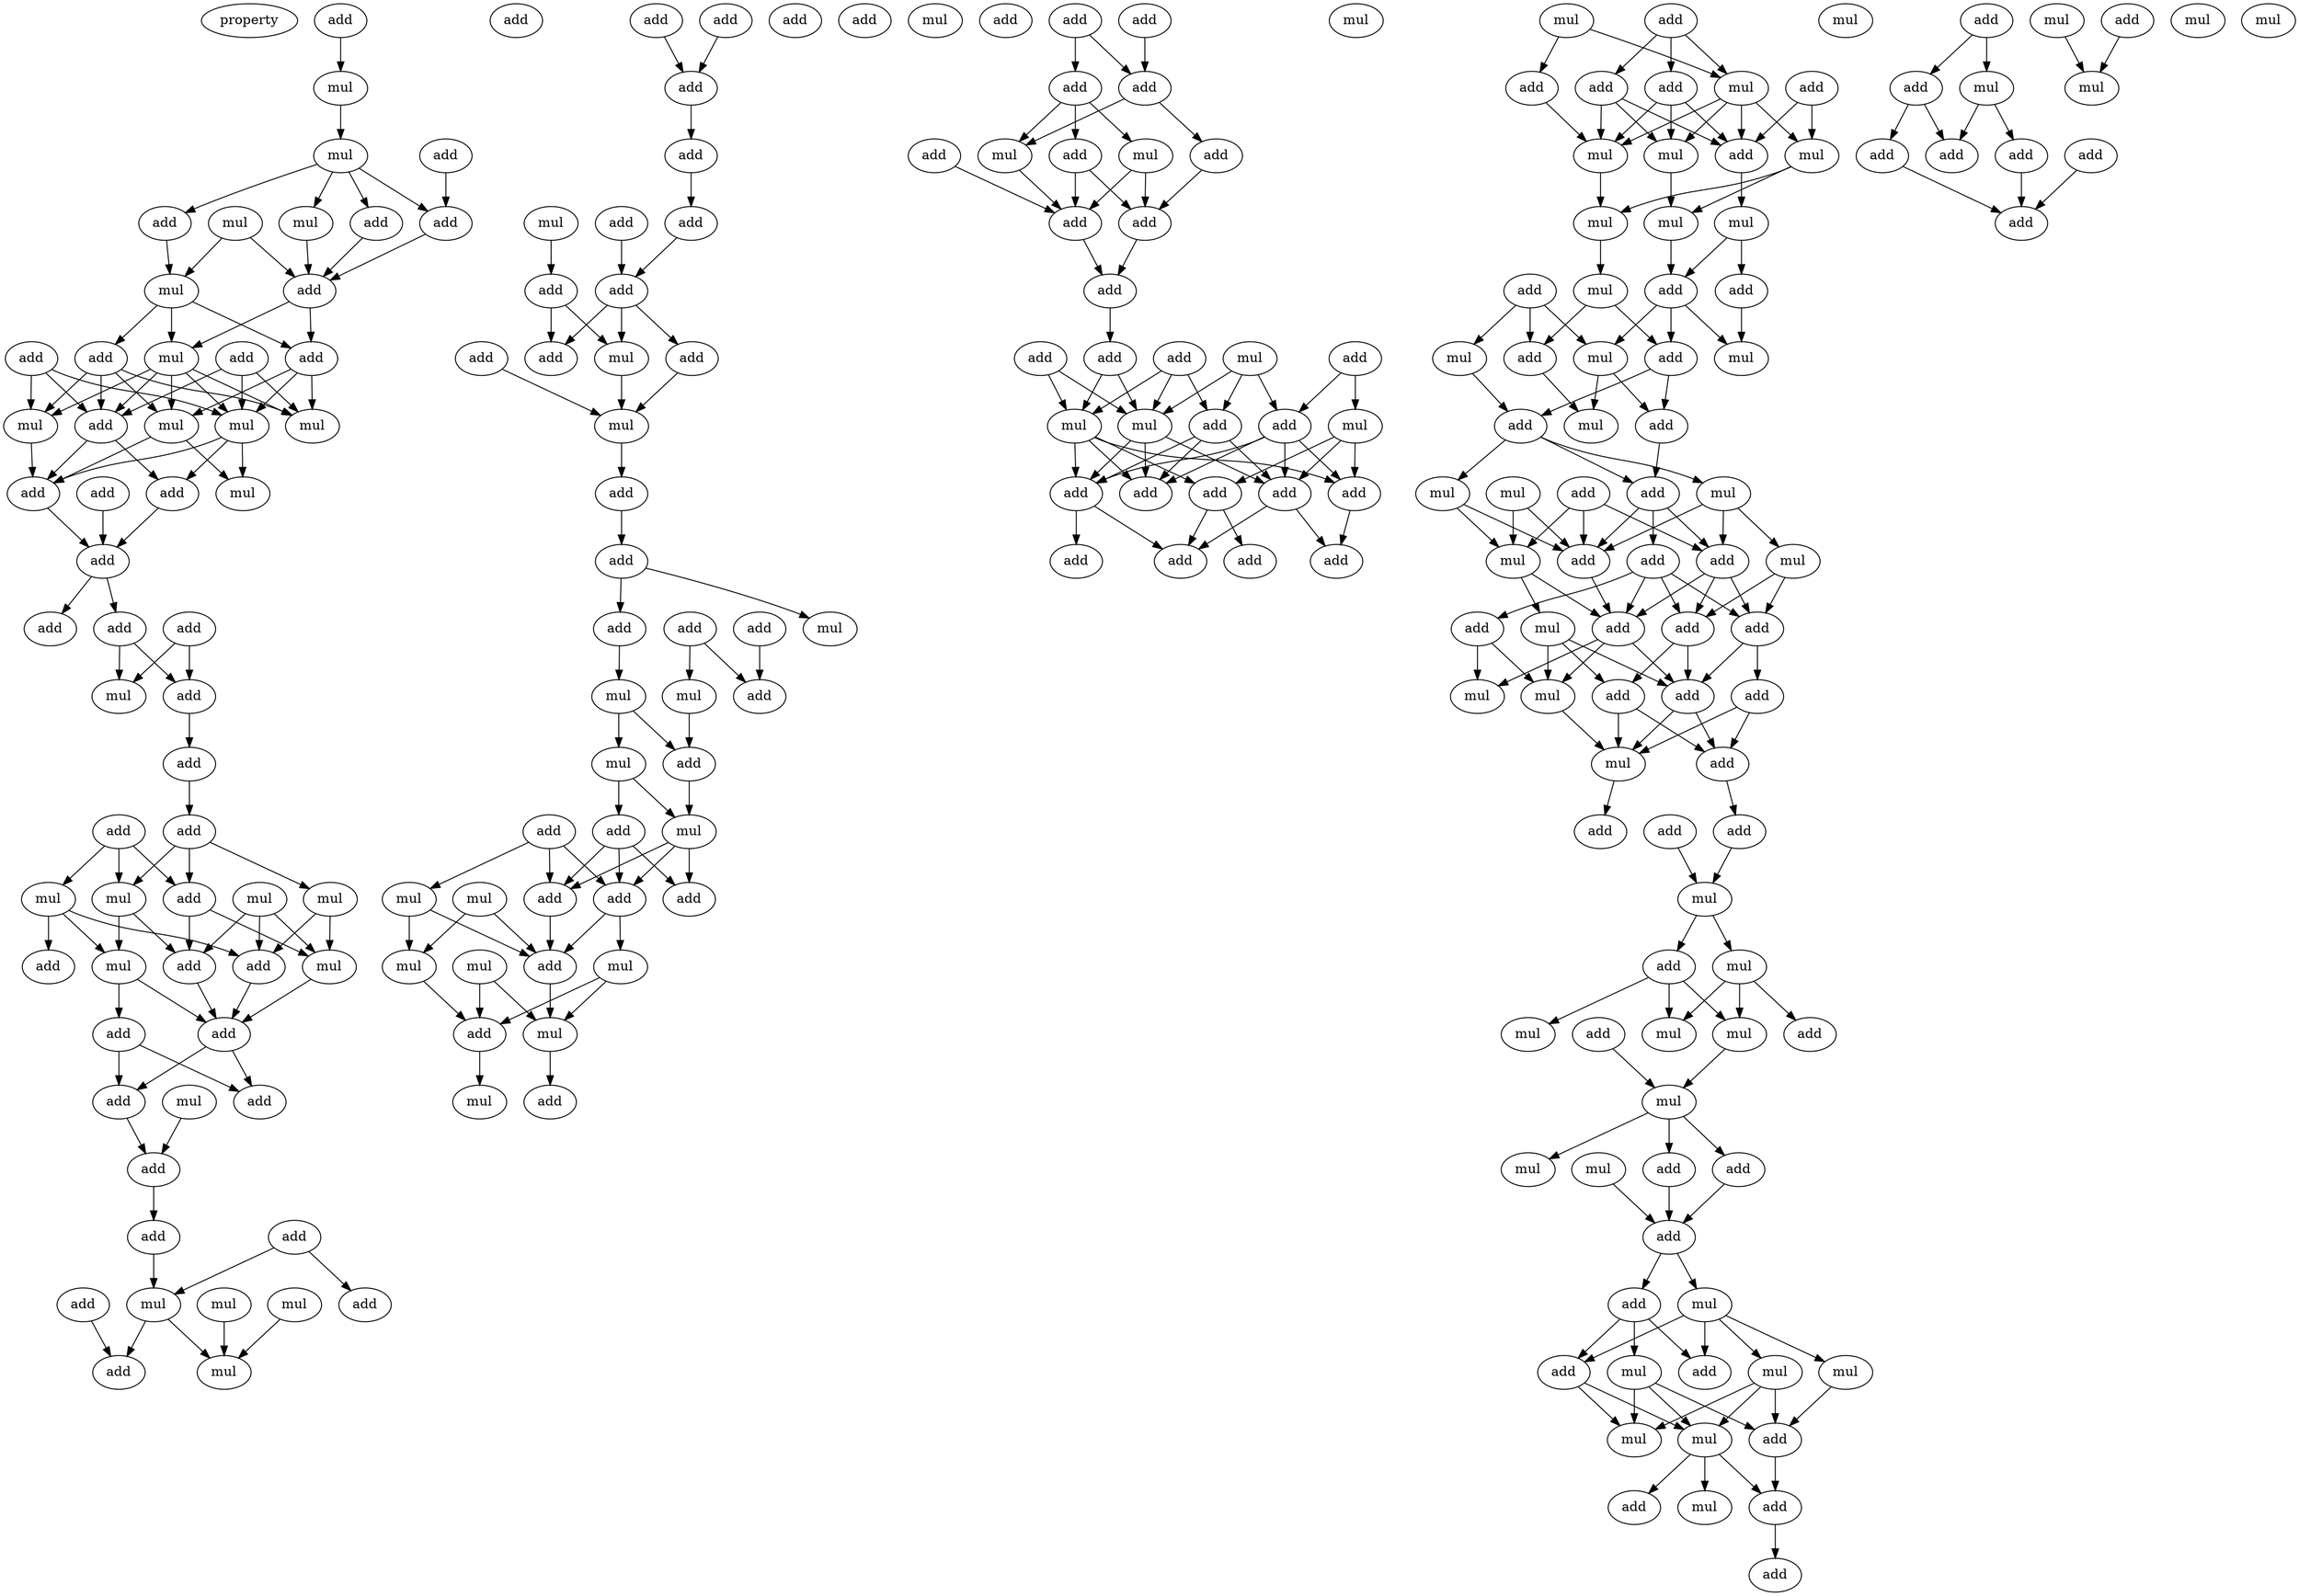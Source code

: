 digraph {
    node [fontcolor=black]
    property [mul=2,lf=2.0]
    0 [ label = add ];
    1 [ label = mul ];
    2 [ label = add ];
    3 [ label = mul ];
    4 [ label = add ];
    5 [ label = mul ];
    6 [ label = add ];
    7 [ label = add ];
    8 [ label = mul ];
    9 [ label = mul ];
    10 [ label = add ];
    11 [ label = add ];
    12 [ label = add ];
    13 [ label = mul ];
    14 [ label = add ];
    15 [ label = add ];
    16 [ label = mul ];
    17 [ label = mul ];
    18 [ label = add ];
    19 [ label = mul ];
    20 [ label = mul ];
    21 [ label = mul ];
    22 [ label = add ];
    23 [ label = add ];
    24 [ label = add ];
    25 [ label = add ];
    26 [ label = add ];
    27 [ label = add ];
    28 [ label = add ];
    29 [ label = add ];
    30 [ label = mul ];
    31 [ label = add ];
    32 [ label = add ];
    33 [ label = add ];
    34 [ label = add ];
    35 [ label = mul ];
    36 [ label = mul ];
    37 [ label = mul ];
    38 [ label = add ];
    39 [ label = mul ];
    40 [ label = add ];
    41 [ label = mul ];
    42 [ label = add ];
    43 [ label = add ];
    44 [ label = mul ];
    45 [ label = add ];
    46 [ label = add ];
    47 [ label = add ];
    48 [ label = add ];
    49 [ label = mul ];
    50 [ label = add ];
    51 [ label = add ];
    52 [ label = add ];
    53 [ label = mul ];
    54 [ label = mul ];
    55 [ label = add ];
    56 [ label = add ];
    57 [ label = mul ];
    58 [ label = add ];
    59 [ label = mul ];
    60 [ label = add ];
    61 [ label = add ];
    62 [ label = add ];
    63 [ label = add ];
    64 [ label = add ];
    65 [ label = add ];
    66 [ label = mul ];
    67 [ label = add ];
    68 [ label = add ];
    69 [ label = add ];
    70 [ label = add ];
    71 [ label = mul ];
    72 [ label = add ];
    73 [ label = add ];
    74 [ label = mul ];
    75 [ label = add ];
    76 [ label = add ];
    77 [ label = add ];
    78 [ label = add ];
    79 [ label = add ];
    80 [ label = add ];
    81 [ label = mul ];
    82 [ label = mul ];
    83 [ label = mul ];
    84 [ label = add ];
    85 [ label = mul ];
    86 [ label = add ];
    87 [ label = add ];
    88 [ label = mul ];
    89 [ label = add ];
    90 [ label = add ];
    91 [ label = mul ];
    92 [ label = add ];
    93 [ label = add ];
    94 [ label = mul ];
    95 [ label = mul ];
    96 [ label = add ];
    97 [ label = mul ];
    98 [ label = add ];
    99 [ label = mul ];
    100 [ label = mul ];
    101 [ label = add ];
    102 [ label = mul ];
    103 [ label = add ];
    104 [ label = add ];
    105 [ label = add ];
    106 [ label = mul ];
    107 [ label = add ];
    108 [ label = add ];
    109 [ label = mul ];
    110 [ label = add ];
    111 [ label = mul ];
    112 [ label = add ];
    113 [ label = add ];
    114 [ label = add ];
    115 [ label = add ];
    116 [ label = add ];
    117 [ label = add ];
    118 [ label = add ];
    119 [ label = add ];
    120 [ label = add ];
    121 [ label = mul ];
    122 [ label = mul ];
    123 [ label = mul ];
    124 [ label = add ];
    125 [ label = mul ];
    126 [ label = add ];
    127 [ label = add ];
    128 [ label = add ];
    129 [ label = add ];
    130 [ label = add ];
    131 [ label = add ];
    132 [ label = add ];
    133 [ label = add ];
    134 [ label = add ];
    135 [ label = add ];
    136 [ label = mul ];
    137 [ label = add ];
    138 [ label = mul ];
    139 [ label = add ];
    140 [ label = add ];
    141 [ label = add ];
    142 [ label = mul ];
    143 [ label = add ];
    144 [ label = mul ];
    145 [ label = mul ];
    146 [ label = add ];
    147 [ label = mul ];
    148 [ label = mul ];
    149 [ label = mul ];
    150 [ label = mul ];
    151 [ label = add ];
    152 [ label = add ];
    153 [ label = add ];
    154 [ label = mul ];
    155 [ label = mul ];
    156 [ label = add ];
    157 [ label = mul ];
    158 [ label = mul ];
    159 [ label = add ];
    160 [ label = mul ];
    161 [ label = add ];
    162 [ label = add ];
    163 [ label = add ];
    164 [ label = mul ];
    165 [ label = mul ];
    166 [ label = mul ];
    167 [ label = add ];
    168 [ label = add ];
    169 [ label = add ];
    170 [ label = add ];
    171 [ label = mul ];
    172 [ label = mul ];
    173 [ label = add ];
    174 [ label = mul ];
    175 [ label = add ];
    176 [ label = add ];
    177 [ label = add ];
    178 [ label = add ];
    179 [ label = mul ];
    180 [ label = mul ];
    181 [ label = add ];
    182 [ label = add ];
    183 [ label = add ];
    184 [ label = mul ];
    185 [ label = add ];
    186 [ label = add ];
    187 [ label = add ];
    188 [ label = mul ];
    189 [ label = mul ];
    190 [ label = add ];
    191 [ label = mul ];
    192 [ label = mul ];
    193 [ label = add ];
    194 [ label = mul ];
    195 [ label = add ];
    196 [ label = mul ];
    197 [ label = mul ];
    198 [ label = add ];
    199 [ label = mul ];
    200 [ label = mul ];
    201 [ label = add ];
    202 [ label = add ];
    203 [ label = add ];
    204 [ label = mul ];
    205 [ label = mul ];
    206 [ label = add ];
    207 [ label = mul ];
    208 [ label = mul ];
    209 [ label = add ];
    210 [ label = mul ];
    211 [ label = mul ];
    212 [ label = add ];
    213 [ label = mul ];
    214 [ label = add ];
    215 [ label = add ];
    216 [ label = add ];
    217 [ label = add ];
    218 [ label = mul ];
    219 [ label = mul ];
    220 [ label = add ];
    221 [ label = mul ];
    222 [ label = add ];
    223 [ label = mul ];
    224 [ label = mul ];
    225 [ label = add ];
    226 [ label = add ];
    227 [ label = add ];
    228 [ label = add ];
    229 [ label = add ];
    0 -> 1 [ name = 0 ];
    1 -> 3 [ name = 1 ];
    2 -> 7 [ name = 2 ];
    3 -> 4 [ name = 3 ];
    3 -> 6 [ name = 4 ];
    3 -> 7 [ name = 5 ];
    3 -> 8 [ name = 6 ];
    4 -> 9 [ name = 7 ];
    5 -> 9 [ name = 8 ];
    5 -> 10 [ name = 9 ];
    6 -> 10 [ name = 10 ];
    7 -> 10 [ name = 11 ];
    8 -> 10 [ name = 12 ];
    9 -> 11 [ name = 13 ];
    9 -> 12 [ name = 14 ];
    9 -> 13 [ name = 15 ];
    10 -> 11 [ name = 16 ];
    10 -> 13 [ name = 17 ];
    11 -> 16 [ name = 18 ];
    11 -> 17 [ name = 19 ];
    11 -> 19 [ name = 20 ];
    12 -> 16 [ name = 21 ];
    12 -> 17 [ name = 22 ];
    12 -> 18 [ name = 23 ];
    12 -> 20 [ name = 24 ];
    13 -> 16 [ name = 25 ];
    13 -> 17 [ name = 26 ];
    13 -> 18 [ name = 27 ];
    13 -> 19 [ name = 28 ];
    13 -> 20 [ name = 29 ];
    14 -> 18 [ name = 30 ];
    14 -> 19 [ name = 31 ];
    14 -> 20 [ name = 32 ];
    15 -> 16 [ name = 33 ];
    15 -> 18 [ name = 34 ];
    15 -> 19 [ name = 35 ];
    17 -> 21 [ name = 36 ];
    17 -> 22 [ name = 37 ];
    18 -> 22 [ name = 38 ];
    18 -> 24 [ name = 39 ];
    19 -> 21 [ name = 40 ];
    19 -> 22 [ name = 41 ];
    19 -> 24 [ name = 42 ];
    20 -> 22 [ name = 43 ];
    22 -> 25 [ name = 44 ];
    23 -> 25 [ name = 45 ];
    24 -> 25 [ name = 46 ];
    25 -> 26 [ name = 47 ];
    25 -> 27 [ name = 48 ];
    27 -> 30 [ name = 49 ];
    27 -> 31 [ name = 50 ];
    28 -> 30 [ name = 51 ];
    28 -> 31 [ name = 52 ];
    31 -> 32 [ name = 53 ];
    32 -> 33 [ name = 54 ];
    33 -> 36 [ name = 55 ];
    33 -> 38 [ name = 56 ];
    33 -> 39 [ name = 57 ];
    34 -> 36 [ name = 58 ];
    34 -> 37 [ name = 59 ];
    34 -> 38 [ name = 60 ];
    35 -> 40 [ name = 61 ];
    35 -> 43 [ name = 62 ];
    35 -> 44 [ name = 63 ];
    36 -> 41 [ name = 64 ];
    36 -> 43 [ name = 65 ];
    37 -> 40 [ name = 66 ];
    37 -> 41 [ name = 67 ];
    37 -> 42 [ name = 68 ];
    38 -> 43 [ name = 69 ];
    38 -> 44 [ name = 70 ];
    39 -> 40 [ name = 71 ];
    39 -> 44 [ name = 72 ];
    40 -> 45 [ name = 73 ];
    41 -> 45 [ name = 74 ];
    41 -> 46 [ name = 75 ];
    43 -> 45 [ name = 76 ];
    44 -> 45 [ name = 77 ];
    45 -> 47 [ name = 78 ];
    45 -> 48 [ name = 79 ];
    46 -> 47 [ name = 80 ];
    46 -> 48 [ name = 81 ];
    47 -> 50 [ name = 82 ];
    49 -> 50 [ name = 83 ];
    50 -> 52 [ name = 84 ];
    51 -> 54 [ name = 85 ];
    51 -> 56 [ name = 86 ];
    52 -> 54 [ name = 87 ];
    53 -> 59 [ name = 88 ];
    54 -> 58 [ name = 89 ];
    54 -> 59 [ name = 90 ];
    55 -> 58 [ name = 91 ];
    57 -> 59 [ name = 92 ];
    60 -> 62 [ name = 93 ];
    61 -> 62 [ name = 94 ];
    62 -> 64 [ name = 95 ];
    64 -> 67 [ name = 96 ];
    65 -> 69 [ name = 97 ];
    66 -> 68 [ name = 98 ];
    67 -> 69 [ name = 99 ];
    68 -> 71 [ name = 100 ];
    68 -> 72 [ name = 101 ];
    69 -> 71 [ name = 102 ];
    69 -> 72 [ name = 103 ];
    69 -> 73 [ name = 104 ];
    70 -> 74 [ name = 105 ];
    71 -> 74 [ name = 106 ];
    73 -> 74 [ name = 107 ];
    74 -> 76 [ name = 108 ];
    76 -> 77 [ name = 109 ];
    77 -> 80 [ name = 110 ];
    77 -> 82 [ name = 111 ];
    78 -> 84 [ name = 112 ];
    79 -> 83 [ name = 113 ];
    79 -> 84 [ name = 114 ];
    80 -> 85 [ name = 115 ];
    83 -> 87 [ name = 116 ];
    85 -> 87 [ name = 117 ];
    85 -> 88 [ name = 118 ];
    87 -> 91 [ name = 119 ];
    88 -> 90 [ name = 120 ];
    88 -> 91 [ name = 121 ];
    89 -> 92 [ name = 122 ];
    89 -> 95 [ name = 123 ];
    89 -> 96 [ name = 124 ];
    90 -> 92 [ name = 125 ];
    90 -> 93 [ name = 126 ];
    90 -> 96 [ name = 127 ];
    91 -> 92 [ name = 128 ];
    91 -> 93 [ name = 129 ];
    91 -> 96 [ name = 130 ];
    92 -> 98 [ name = 131 ];
    94 -> 98 [ name = 132 ];
    94 -> 99 [ name = 133 ];
    95 -> 98 [ name = 134 ];
    95 -> 99 [ name = 135 ];
    96 -> 98 [ name = 136 ];
    96 -> 100 [ name = 137 ];
    97 -> 101 [ name = 138 ];
    97 -> 102 [ name = 139 ];
    98 -> 102 [ name = 140 ];
    99 -> 101 [ name = 141 ];
    100 -> 101 [ name = 142 ];
    100 -> 102 [ name = 143 ];
    101 -> 106 [ name = 144 ];
    102 -> 103 [ name = 145 ];
    104 -> 107 [ name = 146 ];
    105 -> 107 [ name = 147 ];
    105 -> 108 [ name = 148 ];
    107 -> 109 [ name = 149 ];
    107 -> 113 [ name = 150 ];
    108 -> 109 [ name = 151 ];
    108 -> 111 [ name = 152 ];
    108 -> 112 [ name = 153 ];
    109 -> 114 [ name = 154 ];
    110 -> 114 [ name = 155 ];
    111 -> 114 [ name = 156 ];
    111 -> 115 [ name = 157 ];
    112 -> 114 [ name = 158 ];
    112 -> 115 [ name = 159 ];
    113 -> 115 [ name = 160 ];
    114 -> 116 [ name = 161 ];
    115 -> 116 [ name = 162 ];
    116 -> 117 [ name = 163 ];
    117 -> 122 [ name = 164 ];
    117 -> 123 [ name = 165 ];
    118 -> 122 [ name = 166 ];
    118 -> 123 [ name = 167 ];
    118 -> 124 [ name = 168 ];
    119 -> 125 [ name = 169 ];
    119 -> 126 [ name = 170 ];
    120 -> 122 [ name = 171 ];
    120 -> 123 [ name = 172 ];
    121 -> 122 [ name = 173 ];
    121 -> 124 [ name = 174 ];
    121 -> 126 [ name = 175 ];
    122 -> 128 [ name = 176 ];
    122 -> 130 [ name = 177 ];
    122 -> 131 [ name = 178 ];
    123 -> 127 [ name = 179 ];
    123 -> 129 [ name = 180 ];
    123 -> 130 [ name = 181 ];
    123 -> 131 [ name = 182 ];
    124 -> 128 [ name = 183 ];
    124 -> 130 [ name = 184 ];
    124 -> 131 [ name = 185 ];
    125 -> 127 [ name = 186 ];
    125 -> 128 [ name = 187 ];
    125 -> 129 [ name = 188 ];
    126 -> 128 [ name = 189 ];
    126 -> 129 [ name = 190 ];
    126 -> 130 [ name = 191 ];
    126 -> 131 [ name = 192 ];
    127 -> 133 [ name = 193 ];
    127 -> 134 [ name = 194 ];
    128 -> 133 [ name = 195 ];
    128 -> 135 [ name = 196 ];
    129 -> 135 [ name = 197 ];
    131 -> 132 [ name = 198 ];
    131 -> 133 [ name = 199 ];
    137 -> 141 [ name = 200 ];
    137 -> 142 [ name = 201 ];
    137 -> 143 [ name = 202 ];
    138 -> 140 [ name = 203 ];
    138 -> 142 [ name = 204 ];
    139 -> 146 [ name = 205 ];
    139 -> 147 [ name = 206 ];
    140 -> 145 [ name = 207 ];
    141 -> 144 [ name = 208 ];
    141 -> 145 [ name = 209 ];
    141 -> 146 [ name = 210 ];
    142 -> 144 [ name = 211 ];
    142 -> 145 [ name = 212 ];
    142 -> 146 [ name = 213 ];
    142 -> 147 [ name = 214 ];
    143 -> 144 [ name = 215 ];
    143 -> 145 [ name = 216 ];
    143 -> 146 [ name = 217 ];
    144 -> 148 [ name = 218 ];
    145 -> 149 [ name = 219 ];
    146 -> 150 [ name = 220 ];
    147 -> 148 [ name = 221 ];
    147 -> 149 [ name = 222 ];
    148 -> 151 [ name = 223 ];
    149 -> 154 [ name = 224 ];
    150 -> 151 [ name = 225 ];
    150 -> 153 [ name = 226 ];
    151 -> 156 [ name = 227 ];
    151 -> 157 [ name = 228 ];
    151 -> 158 [ name = 229 ];
    152 -> 155 [ name = 230 ];
    152 -> 157 [ name = 231 ];
    152 -> 159 [ name = 232 ];
    153 -> 158 [ name = 233 ];
    154 -> 156 [ name = 234 ];
    154 -> 159 [ name = 235 ];
    155 -> 162 [ name = 236 ];
    156 -> 161 [ name = 237 ];
    156 -> 162 [ name = 238 ];
    157 -> 160 [ name = 239 ];
    157 -> 161 [ name = 240 ];
    159 -> 160 [ name = 241 ];
    161 -> 163 [ name = 242 ];
    162 -> 163 [ name = 243 ];
    162 -> 165 [ name = 244 ];
    162 -> 166 [ name = 245 ];
    163 -> 168 [ name = 246 ];
    163 -> 169 [ name = 247 ];
    163 -> 170 [ name = 248 ];
    164 -> 170 [ name = 249 ];
    164 -> 171 [ name = 250 ];
    165 -> 170 [ name = 251 ];
    165 -> 171 [ name = 252 ];
    166 -> 168 [ name = 253 ];
    166 -> 170 [ name = 254 ];
    166 -> 172 [ name = 255 ];
    167 -> 168 [ name = 256 ];
    167 -> 170 [ name = 257 ];
    167 -> 171 [ name = 258 ];
    168 -> 175 [ name = 259 ];
    168 -> 176 [ name = 260 ];
    168 -> 177 [ name = 261 ];
    169 -> 173 [ name = 262 ];
    169 -> 175 [ name = 263 ];
    169 -> 176 [ name = 264 ];
    169 -> 177 [ name = 265 ];
    170 -> 177 [ name = 266 ];
    171 -> 174 [ name = 267 ];
    171 -> 177 [ name = 268 ];
    172 -> 175 [ name = 269 ];
    172 -> 176 [ name = 270 ];
    173 -> 179 [ name = 271 ];
    173 -> 180 [ name = 272 ];
    174 -> 178 [ name = 273 ];
    174 -> 180 [ name = 274 ];
    174 -> 182 [ name = 275 ];
    175 -> 178 [ name = 276 ];
    175 -> 181 [ name = 277 ];
    176 -> 178 [ name = 278 ];
    176 -> 182 [ name = 279 ];
    177 -> 178 [ name = 280 ];
    177 -> 179 [ name = 281 ];
    177 -> 180 [ name = 282 ];
    178 -> 183 [ name = 283 ];
    178 -> 184 [ name = 284 ];
    180 -> 184 [ name = 285 ];
    181 -> 183 [ name = 286 ];
    181 -> 184 [ name = 287 ];
    182 -> 183 [ name = 288 ];
    182 -> 184 [ name = 289 ];
    183 -> 186 [ name = 290 ];
    184 -> 187 [ name = 291 ];
    185 -> 188 [ name = 292 ];
    186 -> 188 [ name = 293 ];
    188 -> 189 [ name = 294 ];
    188 -> 190 [ name = 295 ];
    189 -> 191 [ name = 296 ];
    189 -> 194 [ name = 297 ];
    189 -> 195 [ name = 298 ];
    190 -> 191 [ name = 299 ];
    190 -> 192 [ name = 300 ];
    190 -> 194 [ name = 301 ];
    191 -> 196 [ name = 302 ];
    193 -> 196 [ name = 303 ];
    196 -> 198 [ name = 304 ];
    196 -> 199 [ name = 305 ];
    196 -> 201 [ name = 306 ];
    197 -> 202 [ name = 307 ];
    198 -> 202 [ name = 308 ];
    201 -> 202 [ name = 309 ];
    202 -> 203 [ name = 310 ];
    202 -> 204 [ name = 311 ];
    203 -> 206 [ name = 312 ];
    203 -> 207 [ name = 313 ];
    203 -> 209 [ name = 314 ];
    204 -> 205 [ name = 315 ];
    204 -> 206 [ name = 316 ];
    204 -> 208 [ name = 317 ];
    204 -> 209 [ name = 318 ];
    205 -> 212 [ name = 319 ];
    207 -> 210 [ name = 320 ];
    207 -> 211 [ name = 321 ];
    207 -> 212 [ name = 322 ];
    208 -> 210 [ name = 323 ];
    208 -> 211 [ name = 324 ];
    208 -> 212 [ name = 325 ];
    209 -> 210 [ name = 326 ];
    209 -> 211 [ name = 327 ];
    210 -> 213 [ name = 328 ];
    210 -> 214 [ name = 329 ];
    210 -> 215 [ name = 330 ];
    212 -> 215 [ name = 331 ];
    215 -> 216 [ name = 332 ];
    217 -> 222 [ name = 333 ];
    217 -> 224 [ name = 334 ];
    218 -> 223 [ name = 335 ];
    220 -> 223 [ name = 336 ];
    222 -> 226 [ name = 337 ];
    222 -> 227 [ name = 338 ];
    224 -> 225 [ name = 339 ];
    224 -> 227 [ name = 340 ];
    225 -> 229 [ name = 341 ];
    226 -> 229 [ name = 342 ];
    228 -> 229 [ name = 343 ];
}
